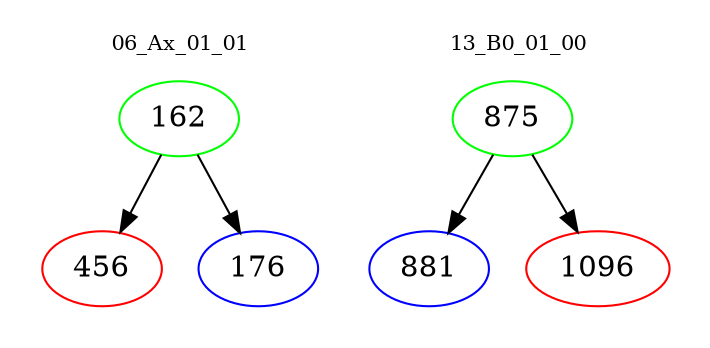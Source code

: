digraph{
subgraph cluster_0 {
color = white
label = "06_Ax_01_01";
fontsize=10;
T0_162 [label="162", color="green"]
T0_162 -> T0_456 [color="black"]
T0_456 [label="456", color="red"]
T0_162 -> T0_176 [color="black"]
T0_176 [label="176", color="blue"]
}
subgraph cluster_1 {
color = white
label = "13_B0_01_00";
fontsize=10;
T1_875 [label="875", color="green"]
T1_875 -> T1_881 [color="black"]
T1_881 [label="881", color="blue"]
T1_875 -> T1_1096 [color="black"]
T1_1096 [label="1096", color="red"]
}
}
